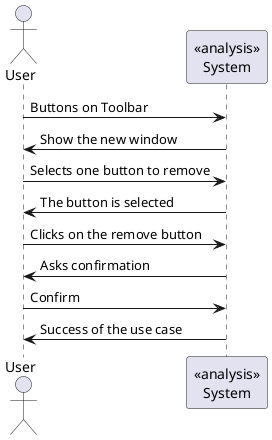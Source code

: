   @startuml doc-files/macros_09_01_ssd_remove.png
  actor User
  participant "<<analysis>>\nSystem" as s

	User -> s : Buttons on Toolbar
    s -> User: Show the new window
	User -> s: Selects one button to remove
	s -> User: The button is selected
	User -> s: Clicks on the remove button
	s -> User: Asks confirmation
	User -> s: Confirm
	s -> User: Success of the use case
  @enduml

